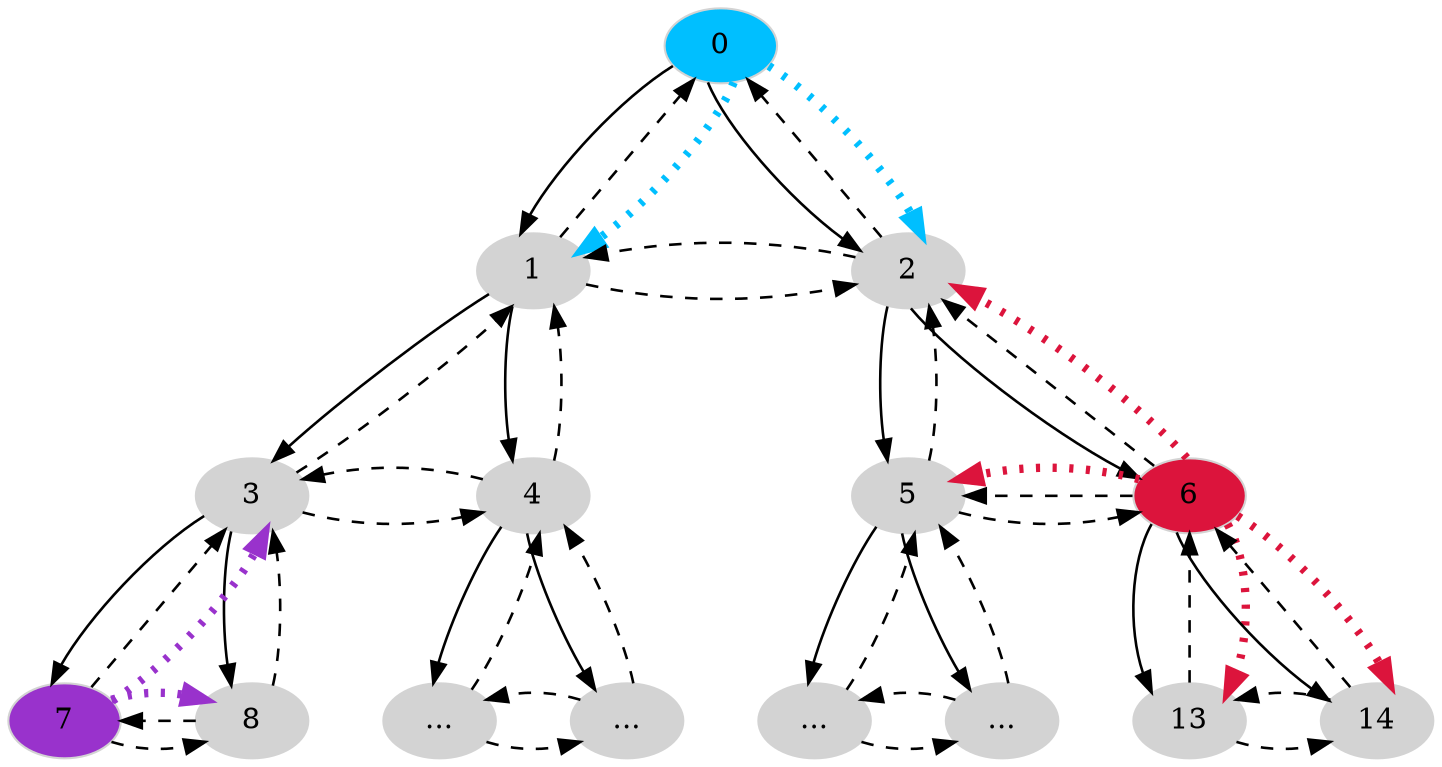 digraph tdgraph {
        node [color=lightgray, style=filled, preferred=0.50];
        graph [ordering="out", nodesep=0.5, ranksep=1.0];
        edge[penwidth=1.25]
        {
                rank = same;
                rankdir=LR;

                "0" [label="0",fillcolor=deepskyblue];
        }
        {
                rank=same;
                rankdir=LR;

                "1" [label="1"];
                "2" [label="2"];
        }
        {
                rank=same;
                rankdir=LR;

                "3" [label="3"];
                "4" [label="4"];
                "5" [label="5"];
                "6" [label="6", fillcolor=crimson];
        }
        {
                rank=same;
                rankdir=LR;

                "7" [label="7",fillcolor=darkorchid];
                "8" [label="8"];
                "9" [label="..."];
                "10" [label="..."];
                "11" [label="..."];
                "12" [label="..."];
                "13" [label="13"];
                "14" [label="14"];
        }

        // Decomposition edges
        "0" -> "1";
        "0" -> "2";

        "1" -> "3";
        "1" -> "4";
        "2" -> "5";
        "2" -> "6";

        "3" -> "7";
        "3" -> "8";
        "4" -> "9";
        "4" -> "10";
        "5" -> "11";
        "5" -> "12";
        "6" -> "13";
        "6" -> "14";

        // reachability edges
        "1" -> "0" [style=dashed,constraint=false]
        "2" -> "0" [style=dashed,constraint=false]

        "3" -> "1" [style=dashed,constraint=false]
        "4" -> "1" [style=dashed,constraint=false]
        "5" -> "2" [style=dashed,constraint=false]
        "6" -> "2" [style=dashed,constraint=false]

        "7" -> "3" [style=dashed,constraint=false]
        "8" -> "3" [style=dashed,constraint=false]
        "9" -> "4" [style=dashed,constraint=false]
        "10" -> "4" [style=dashed,constraint=false]
        "11" -> "5" [style=dashed,constraint=false]
        "12" -> "5" [style=dashed,constraint=false]
        "13" -> "6" [style=dashed,constraint=false]
        "14" -> "6" [style=dashed,constraint=false]

        "1" -> "2" [style=dashed,constraint=false]
        "2" -> "1" [style=dashed,constraint=false]
        "3" -> "4" [style=dashed,constraint=false]
        "4" -> "3" [style=dashed,constraint=false]
        "5" -> "6" [style=dashed,constraint=false]
        "6" -> "5" [style=dashed,constraint=false]
        "7" -> "8" [style=dashed,constraint=false]
        "8" -> "7" [style=dashed,constraint=false]
        "9" -> "10" [style=dashed,constraint=false]
        "10" -> "9" [style=dashed,constraint=false]
        "11" -> "12" [style=dashed,constraint=false]
        "12" -> "11" [style=dashed,constraint=false]
        "13" -> "14" [style=dashed,constraint=false]
        "14" -> "13" [style=dashed,constraint=false]

        // Accessibility edges: root node
        "0" -> "1" [color=deepskyblue,constraint=false,style=dotted,penwidth=4.0]
        "0" -> "2" [color=deepskyblue,constraint=false,style=dotted,penwidth=4.0]

        // Accessibility edges: leaf nodes
        "7" -> "3" [color=darkorchid,constraint=false,style=dotted, penwidth=4.0]
        "7" -> "8" [color=darkorchid,constraint=false,style=dotted,penwidth=4.0]

        // Accessibility edges: interior nodes
        "6" -> "2" [color=crimson, constraint=false,style=dotted,penwidth=4.0]
        "6" -> "5" [color=crimson, constraint=false,style=dotted,penwidth=4.0]
        "6" -> "13" [color=crimson, constraint=false,style=dotted,penwidth=4.0]
        "6" -> "14" [color=crimson, constraint=false,style=dotted,penwidth=4.0]
        }
